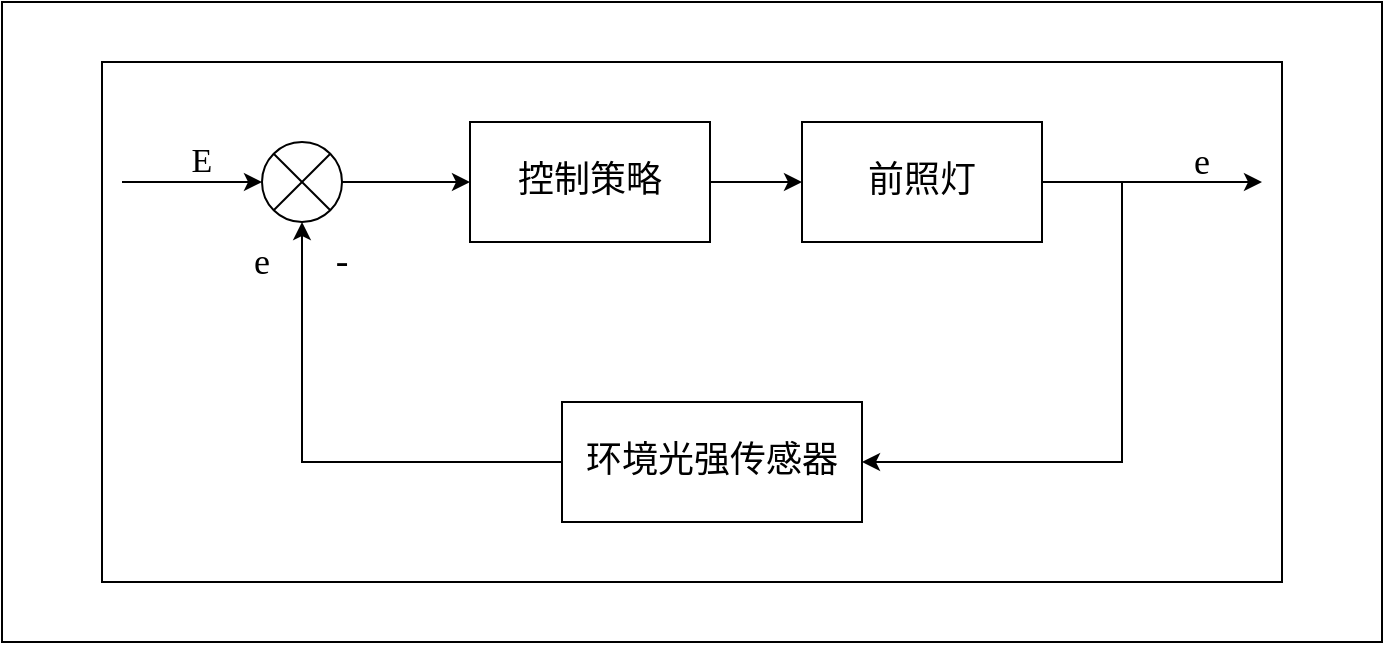 <mxfile version="13.5.3" type="github">
  <diagram id="XNaxJVyv4DfSt38VpH_H" name="第 1 页">
    <mxGraphModel dx="1038" dy="579" grid="1" gridSize="10" guides="1" tooltips="1" connect="1" arrows="1" fold="1" page="1" pageScale="1" pageWidth="827" pageHeight="1169" math="0" shadow="0">
      <root>
        <mxCell id="0" />
        <mxCell id="1" parent="0" />
        <mxCell id="mvQvMzTE4GEKNKbr17to-13" value="" style="rounded=0;whiteSpace=wrap;html=1;fillColor=none;" parent="1" vertex="1">
          <mxGeometry x="170" y="230" width="590" height="260" as="geometry" />
        </mxCell>
        <mxCell id="mvQvMzTE4GEKNKbr17to-14" value="" style="rounded=0;whiteSpace=wrap;html=1;fillColor=none;" parent="1" vertex="1">
          <mxGeometry x="120" y="200" width="690" height="320" as="geometry" />
        </mxCell>
        <mxCell id="mvQvMzTE4GEKNKbr17to-4" style="edgeStyle=orthogonalEdgeStyle;rounded=0;orthogonalLoop=1;jettySize=auto;html=1;exitX=1;exitY=0.5;exitDx=0;exitDy=0;entryX=0;entryY=0.5;entryDx=0;entryDy=0;" parent="1" source="mvQvMzTE4GEKNKbr17to-1" target="mvQvMzTE4GEKNKbr17to-3" edge="1">
          <mxGeometry relative="1" as="geometry" />
        </mxCell>
        <mxCell id="mvQvMzTE4GEKNKbr17to-1" value="&lt;font style=&quot;font-size: 18px&quot; face=&quot;Courier New&quot;&gt;控制策略&lt;/font&gt;" style="rounded=0;whiteSpace=wrap;html=1;fillColor=none;" parent="1" vertex="1">
          <mxGeometry x="354" y="260" width="120" height="60" as="geometry" />
        </mxCell>
        <mxCell id="mvQvMzTE4GEKNKbr17to-2" value="" style="endArrow=classic;html=1;entryX=0;entryY=0.5;entryDx=0;entryDy=0;" parent="1" target="mvQvMzTE4GEKNKbr17to-1" edge="1">
          <mxGeometry width="50" height="50" relative="1" as="geometry">
            <mxPoint x="290" y="290" as="sourcePoint" />
            <mxPoint x="340" y="370" as="targetPoint" />
          </mxGeometry>
        </mxCell>
        <mxCell id="mvQvMzTE4GEKNKbr17to-7" style="edgeStyle=orthogonalEdgeStyle;rounded=0;orthogonalLoop=1;jettySize=auto;html=1;entryX=1;entryY=0.5;entryDx=0;entryDy=0;exitX=1;exitY=0.5;exitDx=0;exitDy=0;" parent="1" source="mvQvMzTE4GEKNKbr17to-3" target="mvQvMzTE4GEKNKbr17to-5" edge="1">
          <mxGeometry relative="1" as="geometry">
            <mxPoint x="720" y="450" as="targetPoint" />
            <Array as="points">
              <mxPoint x="680" y="290" />
              <mxPoint x="680" y="430" />
            </Array>
          </mxGeometry>
        </mxCell>
        <mxCell id="mvQvMzTE4GEKNKbr17to-3" value="&lt;font style=&quot;font-size: 18px&quot; face=&quot;Courier New&quot;&gt;前照灯&lt;/font&gt;" style="rounded=0;whiteSpace=wrap;html=1;fillColor=none;" parent="1" vertex="1">
          <mxGeometry x="520" y="260" width="120" height="60" as="geometry" />
        </mxCell>
        <mxCell id="mvQvMzTE4GEKNKbr17to-11" style="edgeStyle=orthogonalEdgeStyle;rounded=0;orthogonalLoop=1;jettySize=auto;html=1;exitX=0;exitY=0.5;exitDx=0;exitDy=0;entryX=0.5;entryY=1;entryDx=0;entryDy=0;entryPerimeter=0;" parent="1" source="mvQvMzTE4GEKNKbr17to-5" target="mvQvMzTE4GEKNKbr17to-9" edge="1">
          <mxGeometry relative="1" as="geometry" />
        </mxCell>
        <mxCell id="mvQvMzTE4GEKNKbr17to-5" value="&lt;font style=&quot;font-size: 18px&quot; face=&quot;Courier New&quot;&gt;环境光强传感器&lt;/font&gt;" style="rounded=0;whiteSpace=wrap;html=1;fillColor=none;" parent="1" vertex="1">
          <mxGeometry x="400" y="400" width="150" height="60" as="geometry" />
        </mxCell>
        <mxCell id="mvQvMzTE4GEKNKbr17to-9" value="" style="verticalLabelPosition=bottom;verticalAlign=top;html=1;shape=mxgraph.flowchart.or;fillColor=none;" parent="1" vertex="1">
          <mxGeometry x="250" y="270" width="40" height="40" as="geometry" />
        </mxCell>
        <mxCell id="mvQvMzTE4GEKNKbr17to-10" value="" style="endArrow=classic;html=1;entryX=0;entryY=0.5;entryDx=0;entryDy=0;entryPerimeter=0;" parent="1" target="mvQvMzTE4GEKNKbr17to-9" edge="1">
          <mxGeometry width="50" height="50" relative="1" as="geometry">
            <mxPoint x="180" y="290" as="sourcePoint" />
            <mxPoint x="190" y="260" as="targetPoint" />
          </mxGeometry>
        </mxCell>
        <mxCell id="mvQvMzTE4GEKNKbr17to-12" value="" style="endArrow=classic;html=1;" parent="1" edge="1">
          <mxGeometry width="50" height="50" relative="1" as="geometry">
            <mxPoint x="680" y="290" as="sourcePoint" />
            <mxPoint x="750" y="290" as="targetPoint" />
          </mxGeometry>
        </mxCell>
        <mxCell id="a6sWaNL5nSGk1QeUgucR-1" value="&lt;font style=&quot;font-size: 17px&quot; face=&quot;Times New Roman&quot;&gt;E&lt;/font&gt;" style="text;html=1;strokeColor=none;fillColor=none;align=center;verticalAlign=middle;whiteSpace=wrap;rounded=0;" vertex="1" parent="1">
          <mxGeometry x="200" y="270" width="40" height="20" as="geometry" />
        </mxCell>
        <mxCell id="a6sWaNL5nSGk1QeUgucR-2" value="&lt;font style=&quot;font-size: 18px&quot; face=&quot;Times New Roman&quot;&gt;e&lt;/font&gt;" style="text;html=1;strokeColor=none;fillColor=none;align=center;verticalAlign=middle;whiteSpace=wrap;rounded=0;" vertex="1" parent="1">
          <mxGeometry x="230" y="320" width="40" height="20" as="geometry" />
        </mxCell>
        <mxCell id="a6sWaNL5nSGk1QeUgucR-3" value="&lt;font style=&quot;font-size: 18px&quot; face=&quot;Times New Roman&quot;&gt;e&lt;/font&gt;" style="text;html=1;strokeColor=none;fillColor=none;align=center;verticalAlign=middle;whiteSpace=wrap;rounded=0;" vertex="1" parent="1">
          <mxGeometry x="700" y="270" width="40" height="20" as="geometry" />
        </mxCell>
        <mxCell id="a6sWaNL5nSGk1QeUgucR-4" value="&lt;font face=&quot;Times New Roman&quot; style=&quot;font-size: 19px&quot;&gt;-&lt;/font&gt;" style="text;html=1;strokeColor=none;fillColor=none;align=center;verticalAlign=middle;whiteSpace=wrap;rounded=0;" vertex="1" parent="1">
          <mxGeometry x="270" y="320" width="40" height="20" as="geometry" />
        </mxCell>
      </root>
    </mxGraphModel>
  </diagram>
</mxfile>
